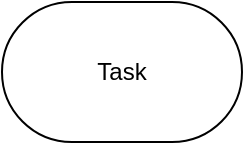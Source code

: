 <mxfile version="21.3.8" type="github" pages="2">
  <diagram name="Page-1" id="2a216829-ef6e-dabb-86c1-c78162f3ba2b">
    <mxGraphModel dx="724" dy="1184" grid="1" gridSize="10" guides="1" tooltips="1" connect="1" arrows="1" fold="1" page="1" pageScale="1" pageWidth="850" pageHeight="1100" background="none" math="0" shadow="0">
      <root>
        <mxCell id="0" />
        <mxCell id="1" parent="0" />
        <mxCell id="7a84cebc1def654-2" value="Task" style="shape=ext;rounded=1;html=1;whiteSpace=wrap;arcSize=50;direction=west;" parent="1" vertex="1">
          <mxGeometry x="360" y="250" width="120" height="70" as="geometry" />
        </mxCell>
      </root>
    </mxGraphModel>
  </diagram>
  <diagram id="A0qNlgaubQNxFhgFj3bR" name="Страница 2">
    <mxGraphModel dx="326" dy="533" grid="0" gridSize="10" guides="1" tooltips="1" connect="1" arrows="1" fold="1" page="0" pageScale="1" pageWidth="827" pageHeight="1169" math="0" shadow="0">
      <root>
        <mxCell id="0" />
        <mxCell id="1" parent="0" />
      </root>
    </mxGraphModel>
  </diagram>
</mxfile>
